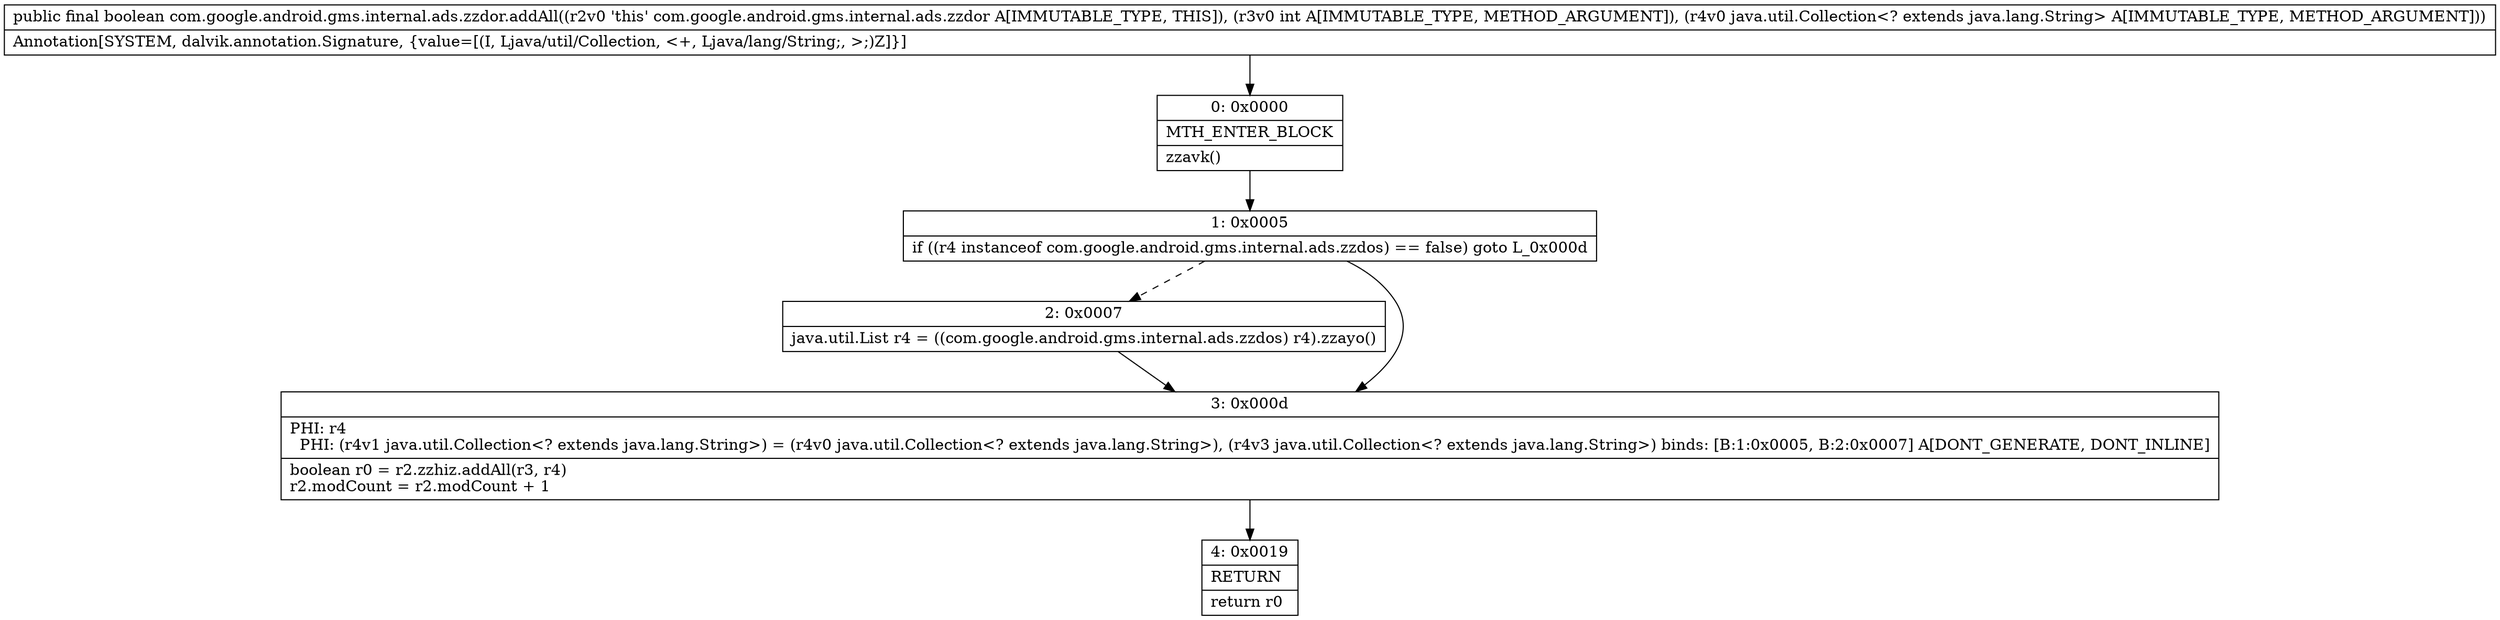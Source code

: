 digraph "CFG forcom.google.android.gms.internal.ads.zzdor.addAll(ILjava\/util\/Collection;)Z" {
Node_0 [shape=record,label="{0\:\ 0x0000|MTH_ENTER_BLOCK\l|zzavk()\l}"];
Node_1 [shape=record,label="{1\:\ 0x0005|if ((r4 instanceof com.google.android.gms.internal.ads.zzdos) == false) goto L_0x000d\l}"];
Node_2 [shape=record,label="{2\:\ 0x0007|java.util.List r4 = ((com.google.android.gms.internal.ads.zzdos) r4).zzayo()\l}"];
Node_3 [shape=record,label="{3\:\ 0x000d|PHI: r4 \l  PHI: (r4v1 java.util.Collection\<? extends java.lang.String\>) = (r4v0 java.util.Collection\<? extends java.lang.String\>), (r4v3 java.util.Collection\<? extends java.lang.String\>) binds: [B:1:0x0005, B:2:0x0007] A[DONT_GENERATE, DONT_INLINE]\l|boolean r0 = r2.zzhiz.addAll(r3, r4)\lr2.modCount = r2.modCount + 1\l}"];
Node_4 [shape=record,label="{4\:\ 0x0019|RETURN\l|return r0\l}"];
MethodNode[shape=record,label="{public final boolean com.google.android.gms.internal.ads.zzdor.addAll((r2v0 'this' com.google.android.gms.internal.ads.zzdor A[IMMUTABLE_TYPE, THIS]), (r3v0 int A[IMMUTABLE_TYPE, METHOD_ARGUMENT]), (r4v0 java.util.Collection\<? extends java.lang.String\> A[IMMUTABLE_TYPE, METHOD_ARGUMENT]))  | Annotation[SYSTEM, dalvik.annotation.Signature, \{value=[(I, Ljava\/util\/Collection, \<+, Ljava\/lang\/String;, \>;)Z]\}]\l}"];
MethodNode -> Node_0;
Node_0 -> Node_1;
Node_1 -> Node_2[style=dashed];
Node_1 -> Node_3;
Node_2 -> Node_3;
Node_3 -> Node_4;
}

